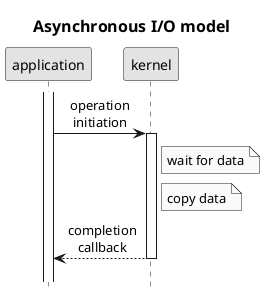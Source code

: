@startuml
title Asynchronous I/O model
hide footbox
skinparam monochrome true
skinparam defaultFontName Arial
skinparam titleFontSize 16
skinparam sequenceMessageAlign center
activate application
application->kernel: operation\ninitiation
activate kernel
Note right of kernel: wait for data
Note right of kernel: copy data
kernel-->application: completion\ncallback
deactivate kernel
||15||
@enduml
